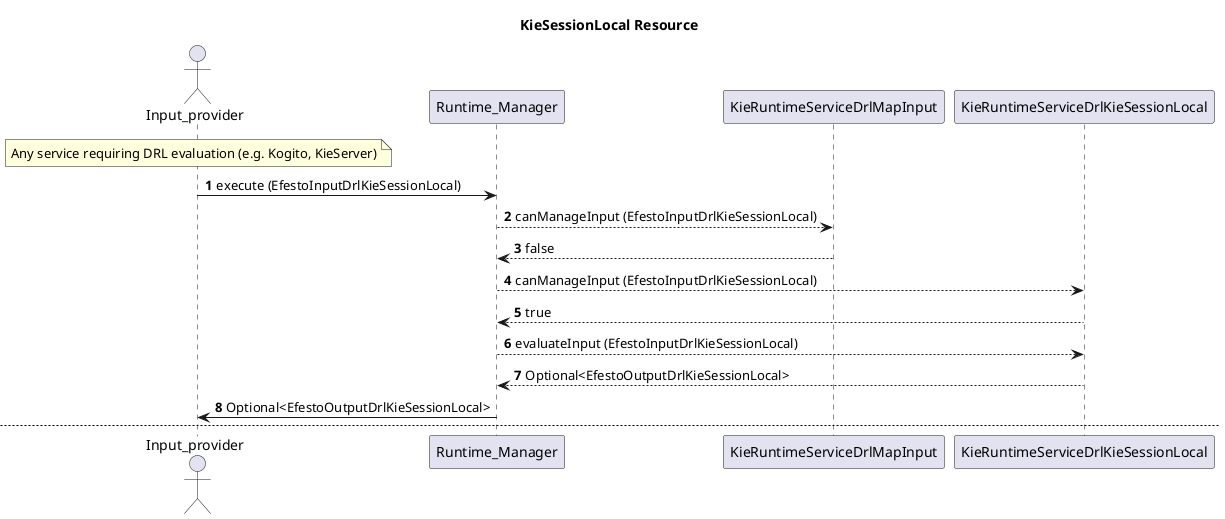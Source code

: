 @startuml
'https://plantuml.com/sequence-diagram


title KieSessionLocal Resource

autonumber 1
actor Input_provider
note over Input_provider: Any service requiring DRL evaluation (e.g. Kogito, KieServer)

Input_provider -> Runtime_Manager: execute (EfestoInputDrlKieSessionLocal)
Runtime_Manager --> KieRuntimeServiceDrlMapInput: canManageInput (EfestoInputDrlKieSessionLocal)
KieRuntimeServiceDrlMapInput --> Runtime_Manager: false
Runtime_Manager --> KieRuntimeServiceDrlKieSessionLocal: canManageInput (EfestoInputDrlKieSessionLocal)
KieRuntimeServiceDrlKieSessionLocal --> Runtime_Manager: true
Runtime_Manager --> KieRuntimeServiceDrlKieSessionLocal: evaluateInput (EfestoInputDrlKieSessionLocal)
KieRuntimeServiceDrlKieSessionLocal --> Runtime_Manager: Optional<EfestoOutputDrlKieSessionLocal>
Runtime_Manager -> Input_provider: Optional<EfestoOutputDrlKieSessionLocal>


newpage MapInput Resource

autonumber 1
note over Input_provider: Any service requiring DRL evaluation (e.g. Kogito, KieServer)

Input_provider -> Runtime_Manager: execute (EfestoInputDrlMap)
Runtime_Manager --> KieRuntimeServiceDrlKieSessionLocal: canManageInput (EfestoInputDrlMap)
KieRuntimeServiceDrlKieSessionLocal --> Runtime_Manager: false
Runtime_Manager --> KieRuntimeServiceDrlMapInput: canManageInput (EfestoInputDrlMap)
KieRuntimeServiceDrlMapInput --> Runtime_Manager: true
Runtime_Manager --> KieRuntimeServiceDrlMapInput: evaluateInput (EfestoInputDrlMap)
KieRuntimeServiceDrlMapInput --> Runtime_Manager: Optional<EfestoOutputDrlMap>
Runtime_Manager -> Input_provider: Optional<EfestoOutputDrlMap>

@enduml